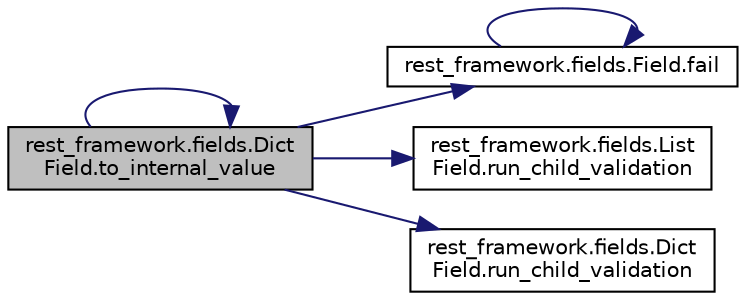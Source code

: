 digraph "rest_framework.fields.DictField.to_internal_value"
{
 // LATEX_PDF_SIZE
  edge [fontname="Helvetica",fontsize="10",labelfontname="Helvetica",labelfontsize="10"];
  node [fontname="Helvetica",fontsize="10",shape=record];
  rankdir="LR";
  Node1 [label="rest_framework.fields.Dict\lField.to_internal_value",height=0.2,width=0.4,color="black", fillcolor="grey75", style="filled", fontcolor="black",tooltip=" "];
  Node1 -> Node2 [color="midnightblue",fontsize="10",style="solid",fontname="Helvetica"];
  Node2 [label="rest_framework.fields.Field.fail",height=0.2,width=0.4,color="black", fillcolor="white", style="filled",URL="$d9/d53/classrest__framework_1_1fields_1_1_field.html#a1d464b6c58e015c19c9341cc028df9d6",tooltip=" "];
  Node2 -> Node2 [color="midnightblue",fontsize="10",style="solid",fontname="Helvetica"];
  Node1 -> Node3 [color="midnightblue",fontsize="10",style="solid",fontname="Helvetica"];
  Node3 [label="rest_framework.fields.List\lField.run_child_validation",height=0.2,width=0.4,color="black", fillcolor="white", style="filled",URL="$de/d3b/classrest__framework_1_1fields_1_1_list_field.html#acf4c6f8a481286f9bf02dfa4c58b346e",tooltip=" "];
  Node1 -> Node4 [color="midnightblue",fontsize="10",style="solid",fontname="Helvetica"];
  Node4 [label="rest_framework.fields.Dict\lField.run_child_validation",height=0.2,width=0.4,color="black", fillcolor="white", style="filled",URL="$d5/dca/classrest__framework_1_1fields_1_1_dict_field.html#afc502d60f9a6efcf29007a8fd98a9c17",tooltip=" "];
  Node1 -> Node1 [color="midnightblue",fontsize="10",style="solid",fontname="Helvetica"];
}
